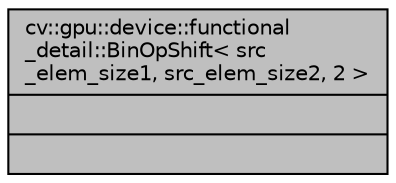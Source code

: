 digraph "cv::gpu::device::functional_detail::BinOpShift&lt; src_elem_size1, src_elem_size2, 2 &gt;"
{
 // LATEX_PDF_SIZE
  edge [fontname="Helvetica",fontsize="10",labelfontname="Helvetica",labelfontsize="10"];
  node [fontname="Helvetica",fontsize="10",shape=record];
  Node1 [label="{cv::gpu::device::functional\l_detail::BinOpShift\< src\l_elem_size1, src_elem_size2, 2 \>\n||}",height=0.2,width=0.4,color="black", fillcolor="grey75", style="filled", fontcolor="black",tooltip=" "];
}
